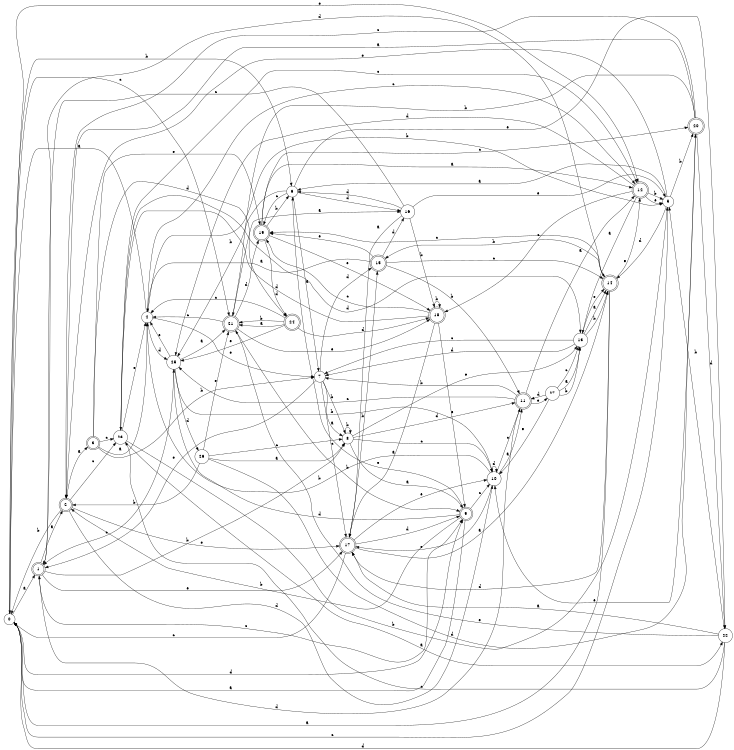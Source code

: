 digraph n23_2 {
__start0 [label="" shape="none"];

rankdir=LR;
size="8,5";

s0 [style="filled", color="black", fillcolor="white" shape="circle", label="0"];
s1 [style="rounded,filled", color="black", fillcolor="white" shape="doublecircle", label="1"];
s2 [style="rounded,filled", color="black", fillcolor="white" shape="doublecircle", label="2"];
s3 [style="rounded,filled", color="black", fillcolor="white" shape="doublecircle", label="3"];
s4 [style="filled", color="black", fillcolor="white" shape="circle", label="4"];
s5 [style="filled", color="black", fillcolor="white" shape="circle", label="5"];
s6 [style="filled", color="black", fillcolor="white" shape="circle", label="6"];
s7 [style="filled", color="black", fillcolor="white" shape="circle", label="7"];
s8 [style="filled", color="black", fillcolor="white" shape="circle", label="8"];
s9 [style="rounded,filled", color="black", fillcolor="white" shape="doublecircle", label="9"];
s10 [style="filled", color="black", fillcolor="white" shape="circle", label="10"];
s11 [style="rounded,filled", color="black", fillcolor="white" shape="doublecircle", label="11"];
s12 [style="rounded,filled", color="black", fillcolor="white" shape="doublecircle", label="12"];
s13 [style="filled", color="black", fillcolor="white" shape="circle", label="13"];
s14 [style="rounded,filled", color="black", fillcolor="white" shape="doublecircle", label="14"];
s15 [style="rounded,filled", color="black", fillcolor="white" shape="doublecircle", label="15"];
s16 [style="filled", color="black", fillcolor="white" shape="circle", label="16"];
s17 [style="rounded,filled", color="black", fillcolor="white" shape="doublecircle", label="17"];
s18 [style="rounded,filled", color="black", fillcolor="white" shape="doublecircle", label="18"];
s19 [style="rounded,filled", color="black", fillcolor="white" shape="doublecircle", label="19"];
s20 [style="rounded,filled", color="black", fillcolor="white" shape="doublecircle", label="20"];
s21 [style="rounded,filled", color="black", fillcolor="white" shape="doublecircle", label="21"];
s22 [style="filled", color="black", fillcolor="white" shape="circle", label="22"];
s23 [style="filled", color="black", fillcolor="white" shape="circle", label="23"];
s24 [style="rounded,filled", color="black", fillcolor="white" shape="doublecircle", label="24"];
s25 [style="filled", color="black", fillcolor="white" shape="circle", label="25"];
s26 [style="filled", color="black", fillcolor="white" shape="circle", label="26"];
s27 [style="filled", color="black", fillcolor="white" shape="circle", label="27"];
s0 -> s1 [label="a"];
s0 -> s6 [label="b"];
s0 -> s21 [label="c"];
s0 -> s9 [label="d"];
s0 -> s12 [label="e"];
s1 -> s2 [label="a"];
s1 -> s8 [label="b"];
s1 -> s9 [label="c"];
s1 -> s14 [label="d"];
s1 -> s17 [label="e"];
s2 -> s3 [label="a"];
s2 -> s0 [label="b"];
s2 -> s23 [label="c"];
s2 -> s10 [label="d"];
s2 -> s17 [label="e"];
s3 -> s4 [label="a"];
s3 -> s7 [label="b"];
s3 -> s23 [label="c"];
s3 -> s24 [label="d"];
s3 -> s19 [label="e"];
s4 -> s0 [label="a"];
s4 -> s5 [label="b"];
s4 -> s12 [label="c"];
s4 -> s25 [label="d"];
s4 -> s7 [label="e"];
s5 -> s6 [label="a"];
s5 -> s20 [label="b"];
s5 -> s0 [label="c"];
s5 -> s14 [label="d"];
s5 -> s2 [label="e"];
s6 -> s7 [label="a"];
s6 -> s25 [label="b"];
s6 -> s19 [label="c"];
s6 -> s16 [label="d"];
s6 -> s22 [label="e"];
s7 -> s8 [label="a"];
s7 -> s8 [label="b"];
s7 -> s17 [label="c"];
s7 -> s15 [label="d"];
s7 -> s1 [label="e"];
s8 -> s9 [label="a"];
s8 -> s8 [label="b"];
s8 -> s10 [label="c"];
s8 -> s11 [label="d"];
s8 -> s13 [label="e"];
s9 -> s0 [label="a"];
s9 -> s2 [label="b"];
s9 -> s10 [label="c"];
s9 -> s25 [label="d"];
s9 -> s6 [label="e"];
s10 -> s11 [label="a"];
s10 -> s4 [label="b"];
s10 -> s11 [label="c"];
s10 -> s10 [label="d"];
s10 -> s17 [label="e"];
s11 -> s12 [label="a"];
s11 -> s7 [label="b"];
s11 -> s25 [label="c"];
s11 -> s1 [label="d"];
s11 -> s27 [label="e"];
s12 -> s13 [label="a"];
s12 -> s5 [label="b"];
s12 -> s18 [label="c"];
s12 -> s25 [label="d"];
s12 -> s5 [label="e"];
s13 -> s14 [label="a"];
s13 -> s14 [label="b"];
s13 -> s7 [label="c"];
s13 -> s7 [label="d"];
s13 -> s14 [label="e"];
s14 -> s0 [label="a"];
s14 -> s15 [label="b"];
s14 -> s19 [label="c"];
s14 -> s17 [label="d"];
s14 -> s12 [label="e"];
s15 -> s4 [label="a"];
s15 -> s11 [label="b"];
s15 -> s14 [label="c"];
s15 -> s16 [label="d"];
s15 -> s19 [label="e"];
s16 -> s17 [label="a"];
s16 -> s18 [label="b"];
s16 -> s1 [label="c"];
s16 -> s6 [label="d"];
s16 -> s5 [label="e"];
s17 -> s14 [label="a"];
s17 -> s15 [label="b"];
s17 -> s0 [label="c"];
s17 -> s9 [label="d"];
s17 -> s10 [label="e"];
s18 -> s17 [label="a"];
s18 -> s18 [label="b"];
s18 -> s19 [label="c"];
s18 -> s23 [label="d"];
s18 -> s9 [label="e"];
s19 -> s12 [label="a"];
s19 -> s6 [label="b"];
s19 -> s20 [label="c"];
s19 -> s24 [label="d"];
s19 -> s18 [label="e"];
s20 -> s2 [label="a"];
s20 -> s21 [label="b"];
s20 -> s2 [label="c"];
s20 -> s22 [label="d"];
s20 -> s10 [label="e"];
s21 -> s16 [label="a"];
s21 -> s9 [label="b"];
s21 -> s4 [label="c"];
s21 -> s19 [label="d"];
s21 -> s18 [label="e"];
s22 -> s17 [label="a"];
s22 -> s5 [label="b"];
s22 -> s23 [label="c"];
s22 -> s0 [label="d"];
s22 -> s21 [label="e"];
s23 -> s22 [label="a"];
s23 -> s5 [label="b"];
s23 -> s12 [label="c"];
s23 -> s13 [label="d"];
s23 -> s4 [label="e"];
s24 -> s21 [label="a"];
s24 -> s21 [label="b"];
s24 -> s4 [label="c"];
s24 -> s18 [label="d"];
s24 -> s25 [label="e"];
s25 -> s21 [label="a"];
s25 -> s10 [label="b"];
s25 -> s1 [label="c"];
s25 -> s26 [label="d"];
s25 -> s4 [label="e"];
s26 -> s8 [label="a"];
s26 -> s2 [label="b"];
s26 -> s8 [label="c"];
s26 -> s20 [label="d"];
s26 -> s21 [label="e"];
s27 -> s13 [label="a"];
s27 -> s13 [label="b"];
s27 -> s13 [label="c"];
s27 -> s11 [label="d"];
s27 -> s10 [label="e"];

}